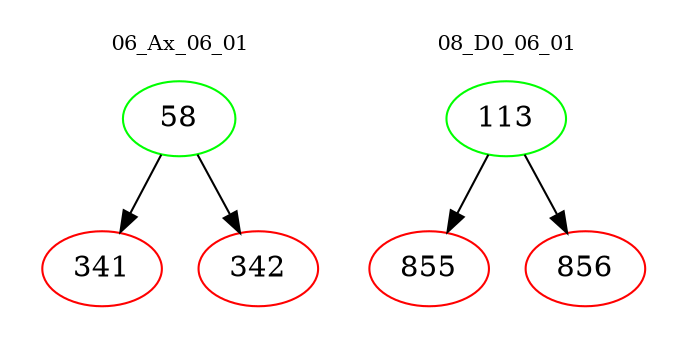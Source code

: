 digraph{
subgraph cluster_0 {
color = white
label = "06_Ax_06_01";
fontsize=10;
T0_58 [label="58", color="green"]
T0_58 -> T0_341 [color="black"]
T0_341 [label="341", color="red"]
T0_58 -> T0_342 [color="black"]
T0_342 [label="342", color="red"]
}
subgraph cluster_1 {
color = white
label = "08_D0_06_01";
fontsize=10;
T1_113 [label="113", color="green"]
T1_113 -> T1_855 [color="black"]
T1_855 [label="855", color="red"]
T1_113 -> T1_856 [color="black"]
T1_856 [label="856", color="red"]
}
}
